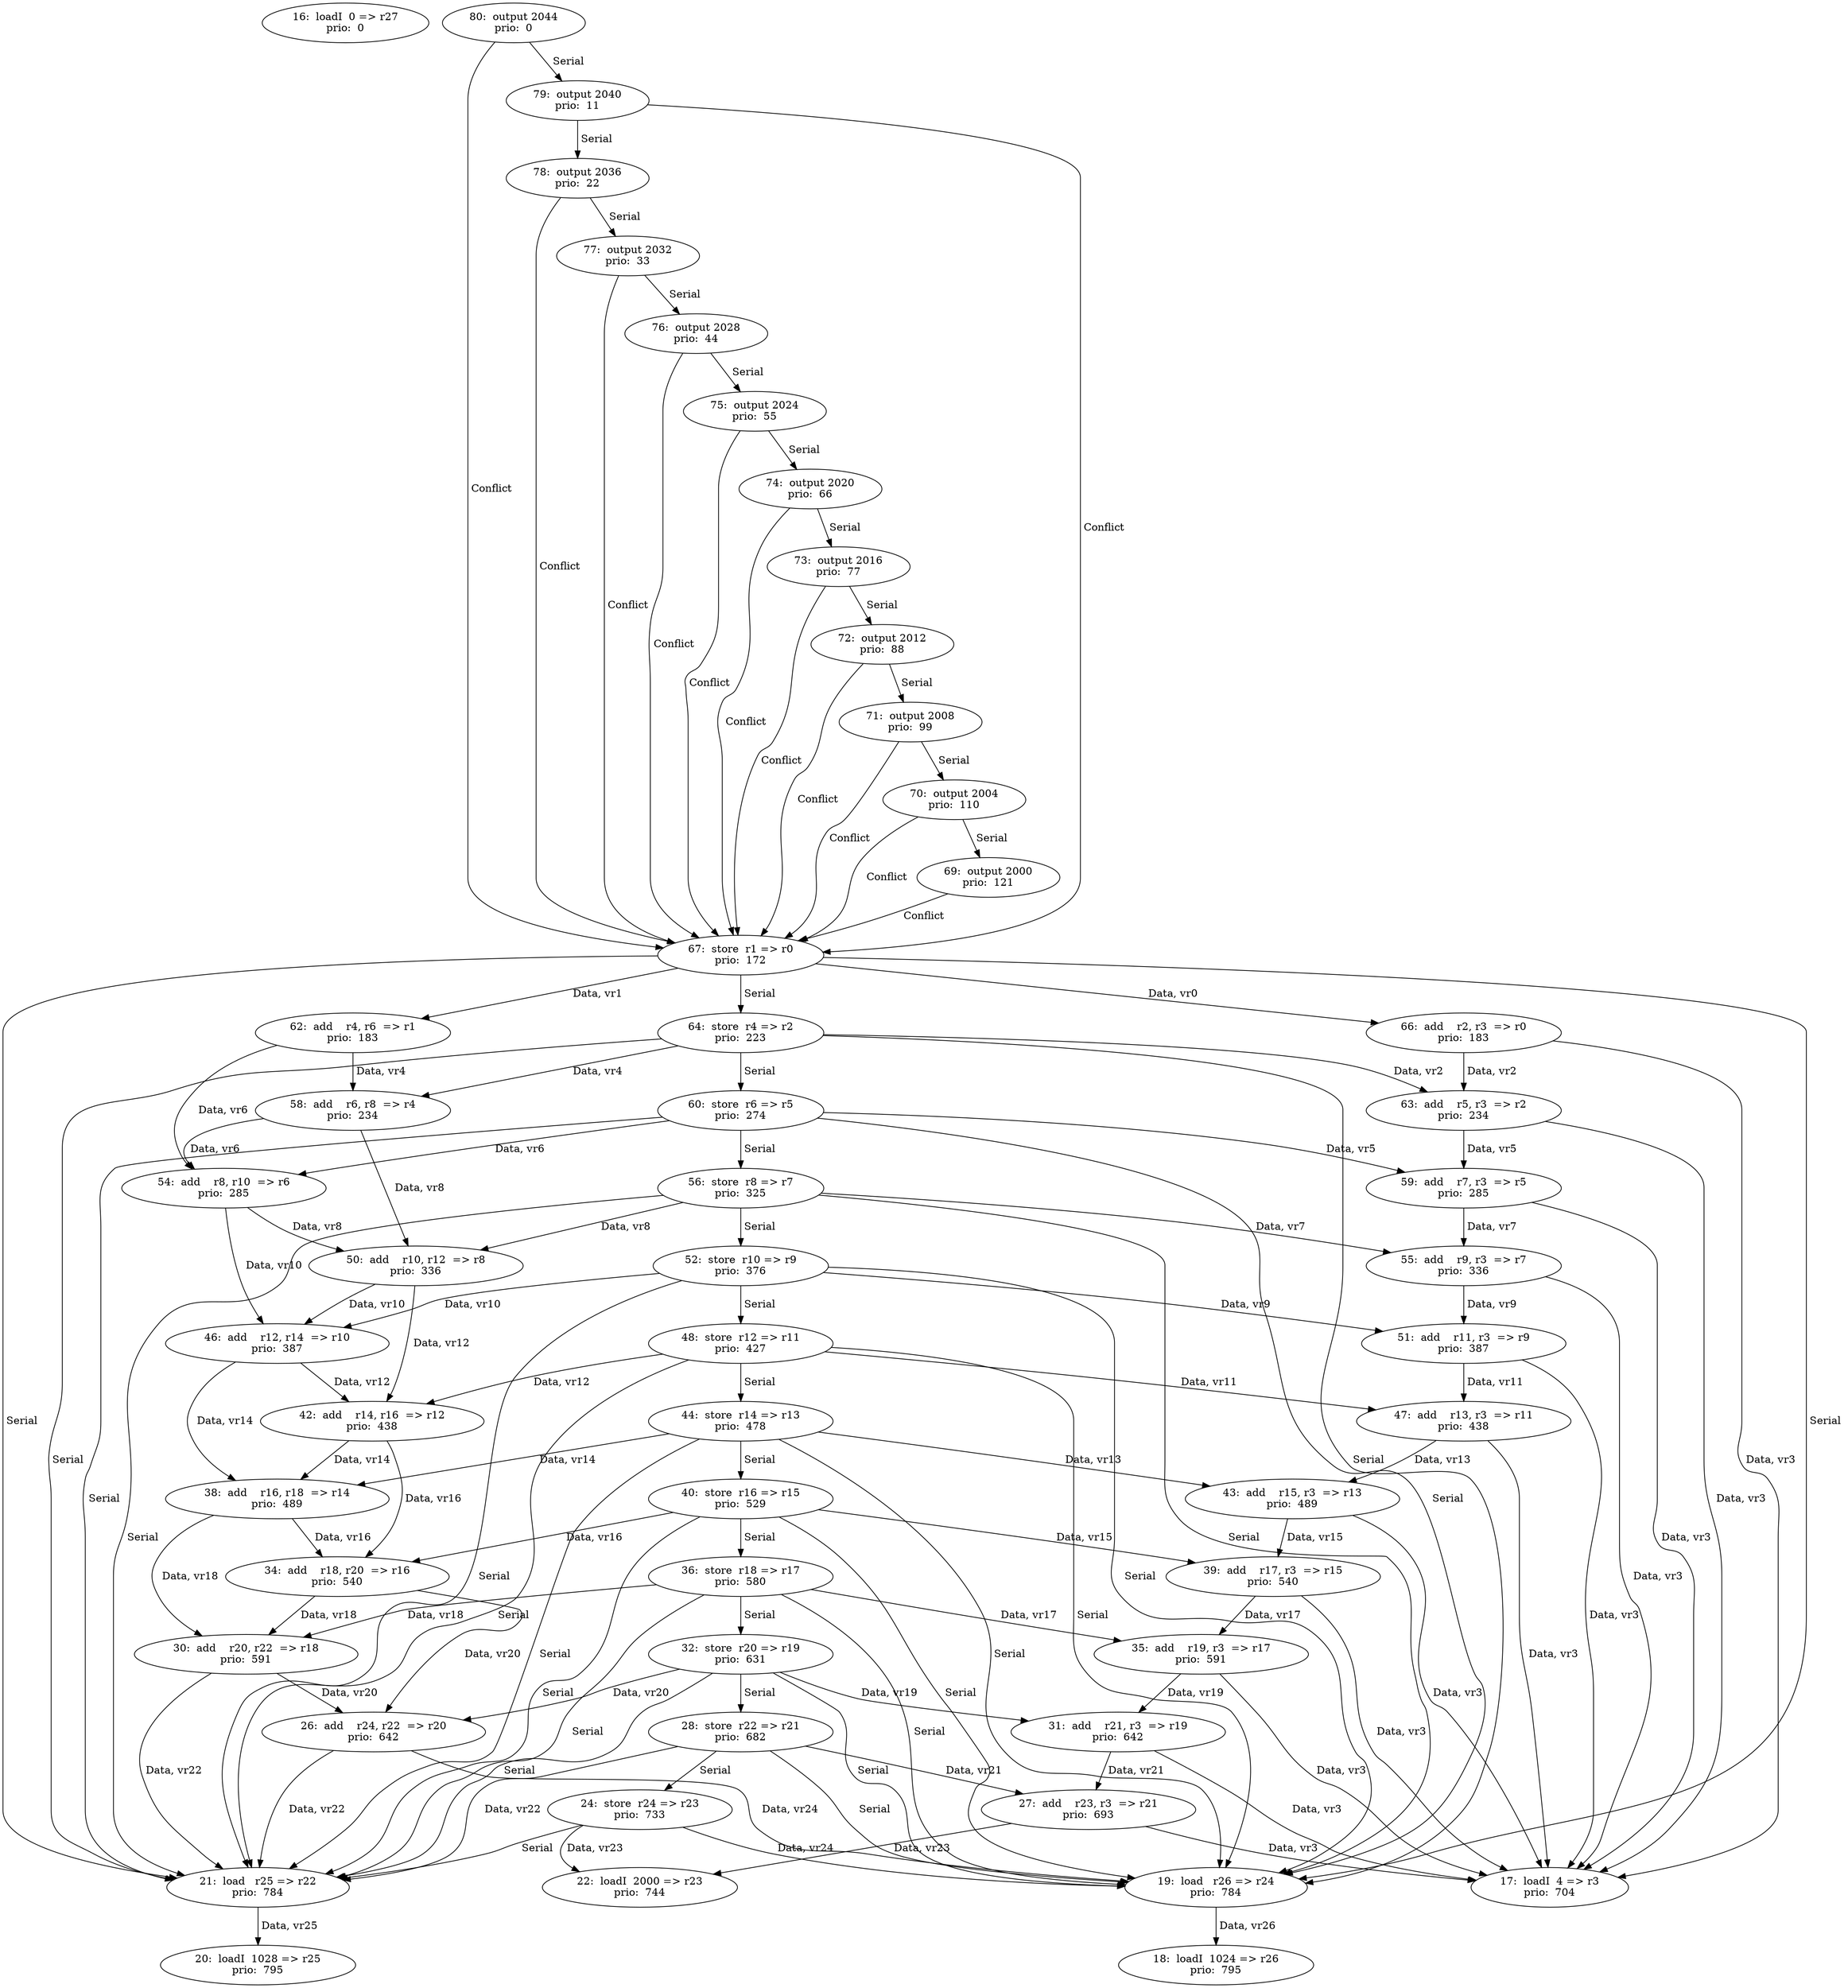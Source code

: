 digraph DG {
  16 [label="16:  loadI  0 => r27
prio:  0"];
  17 [label="17:  loadI  4 => r3
prio:  704"];
  18 [label="18:  loadI  1024 => r26
prio:  795"];
  19 [label="19:  load   r26 => r24
prio:  784"];
  20 [label="20:  loadI  1028 => r25
prio:  795"];
  21 [label="21:  load   r25 => r22
prio:  784"];
  22 [label="22:  loadI  2000 => r23
prio:  744"];
  24 [label="24:  store  r24 => r23
prio:  733"];
  26 [label="26:  add    r24, r22  => r20
prio:  642"];
  27 [label="27:  add    r23, r3  => r21
prio:  693"];
  28 [label="28:  store  r22 => r21
prio:  682"];
  30 [label="30:  add    r20, r22  => r18
prio:  591"];
  31 [label="31:  add    r21, r3  => r19
prio:  642"];
  32 [label="32:  store  r20 => r19
prio:  631"];
  34 [label="34:  add    r18, r20  => r16
prio:  540"];
  35 [label="35:  add    r19, r3  => r17
prio:  591"];
  36 [label="36:  store  r18 => r17
prio:  580"];
  38 [label="38:  add    r16, r18  => r14
prio:  489"];
  39 [label="39:  add    r17, r3  => r15
prio:  540"];
  40 [label="40:  store  r16 => r15
prio:  529"];
  42 [label="42:  add    r14, r16  => r12
prio:  438"];
  43 [label="43:  add    r15, r3  => r13
prio:  489"];
  44 [label="44:  store  r14 => r13
prio:  478"];
  46 [label="46:  add    r12, r14  => r10
prio:  387"];
  47 [label="47:  add    r13, r3  => r11
prio:  438"];
  48 [label="48:  store  r12 => r11
prio:  427"];
  50 [label="50:  add    r10, r12  => r8
prio:  336"];
  51 [label="51:  add    r11, r3  => r9
prio:  387"];
  52 [label="52:  store  r10 => r9
prio:  376"];
  54 [label="54:  add    r8, r10  => r6
prio:  285"];
  55 [label="55:  add    r9, r3  => r7
prio:  336"];
  56 [label="56:  store  r8 => r7
prio:  325"];
  58 [label="58:  add    r6, r8  => r4
prio:  234"];
  59 [label="59:  add    r7, r3  => r5
prio:  285"];
  60 [label="60:  store  r6 => r5
prio:  274"];
  62 [label="62:  add    r4, r6  => r1
prio:  183"];
  63 [label="63:  add    r5, r3  => r2
prio:  234"];
  64 [label="64:  store  r4 => r2
prio:  223"];
  66 [label="66:  add    r2, r3  => r0
prio:  183"];
  67 [label="67:  store  r1 => r0
prio:  172"];
  69 [label="69:  output 2000
prio:  121"];
  70 [label="70:  output 2004
prio:  110"];
  71 [label="71:  output 2008
prio:  99"];
  72 [label="72:  output 2012
prio:  88"];
  73 [label="73:  output 2016
prio:  77"];
  74 [label="74:  output 2020
prio:  66"];
  75 [label="75:  output 2024
prio:  55"];
  76 [label="76:  output 2028
prio:  44"];
  77 [label="77:  output 2032
prio:  33"];
  78 [label="78:  output 2036
prio:  22"];
  79 [label="79:  output 2040
prio:  11"];
  80 [label="80:  output 2044
prio:  0"];
  19 -> 18 [ label=" Data, vr26"];
  21 -> 20 [ label=" Data, vr25"];
  24 -> 19 [ label=" Data, vr24"];
  24 -> 22 [ label=" Data, vr23"];
  24 -> 21[ label=" Serial "];
  26 -> 19 [ label=" Data, vr24"];
  26 -> 21 [ label=" Data, vr22"];
  27 -> 22 [ label=" Data, vr23"];
  27 -> 17 [ label=" Data, vr3"];
  28 -> 21 [ label=" Data, vr22"];
  28 -> 27 [ label=" Data, vr21"];
  28 -> 24[ label=" Serial "];
  28 -> 19[ label=" Serial "];
  30 -> 26 [ label=" Data, vr20"];
  30 -> 21 [ label=" Data, vr22"];
  31 -> 27 [ label=" Data, vr21"];
  31 -> 17 [ label=" Data, vr3"];
  32 -> 26 [ label=" Data, vr20"];
  32 -> 31 [ label=" Data, vr19"];
  32 -> 28[ label=" Serial "];
  32 -> 19[ label=" Serial "];
  32 -> 21[ label=" Serial "];
  34 -> 30 [ label=" Data, vr18"];
  34 -> 26 [ label=" Data, vr20"];
  35 -> 31 [ label=" Data, vr19"];
  35 -> 17 [ label=" Data, vr3"];
  36 -> 30 [ label=" Data, vr18"];
  36 -> 35 [ label=" Data, vr17"];
  36 -> 32[ label=" Serial "];
  36 -> 19[ label=" Serial "];
  36 -> 21[ label=" Serial "];
  38 -> 34 [ label=" Data, vr16"];
  38 -> 30 [ label=" Data, vr18"];
  39 -> 35 [ label=" Data, vr17"];
  39 -> 17 [ label=" Data, vr3"];
  40 -> 34 [ label=" Data, vr16"];
  40 -> 39 [ label=" Data, vr15"];
  40 -> 36[ label=" Serial "];
  40 -> 19[ label=" Serial "];
  40 -> 21[ label=" Serial "];
  42 -> 38 [ label=" Data, vr14"];
  42 -> 34 [ label=" Data, vr16"];
  43 -> 39 [ label=" Data, vr15"];
  43 -> 17 [ label=" Data, vr3"];
  44 -> 38 [ label=" Data, vr14"];
  44 -> 43 [ label=" Data, vr13"];
  44 -> 40[ label=" Serial "];
  44 -> 19[ label=" Serial "];
  44 -> 21[ label=" Serial "];
  46 -> 42 [ label=" Data, vr12"];
  46 -> 38 [ label=" Data, vr14"];
  47 -> 43 [ label=" Data, vr13"];
  47 -> 17 [ label=" Data, vr3"];
  48 -> 42 [ label=" Data, vr12"];
  48 -> 47 [ label=" Data, vr11"];
  48 -> 44[ label=" Serial "];
  48 -> 19[ label=" Serial "];
  48 -> 21[ label=" Serial "];
  50 -> 46 [ label=" Data, vr10"];
  50 -> 42 [ label=" Data, vr12"];
  51 -> 47 [ label=" Data, vr11"];
  51 -> 17 [ label=" Data, vr3"];
  52 -> 46 [ label=" Data, vr10"];
  52 -> 51 [ label=" Data, vr9"];
  52 -> 48[ label=" Serial "];
  52 -> 19[ label=" Serial "];
  52 -> 21[ label=" Serial "];
  54 -> 50 [ label=" Data, vr8"];
  54 -> 46 [ label=" Data, vr10"];
  55 -> 51 [ label=" Data, vr9"];
  55 -> 17 [ label=" Data, vr3"];
  56 -> 50 [ label=" Data, vr8"];
  56 -> 55 [ label=" Data, vr7"];
  56 -> 52[ label=" Serial "];
  56 -> 19[ label=" Serial "];
  56 -> 21[ label=" Serial "];
  58 -> 54 [ label=" Data, vr6"];
  58 -> 50 [ label=" Data, vr8"];
  59 -> 55 [ label=" Data, vr7"];
  59 -> 17 [ label=" Data, vr3"];
  60 -> 54 [ label=" Data, vr6"];
  60 -> 59 [ label=" Data, vr5"];
  60 -> 56[ label=" Serial "];
  60 -> 19[ label=" Serial "];
  60 -> 21[ label=" Serial "];
  62 -> 58 [ label=" Data, vr4"];
  62 -> 54 [ label=" Data, vr6"];
  63 -> 59 [ label=" Data, vr5"];
  63 -> 17 [ label=" Data, vr3"];
  64 -> 58 [ label=" Data, vr4"];
  64 -> 63 [ label=" Data, vr2"];
  64 -> 60[ label=" Serial "];
  64 -> 19[ label=" Serial "];
  64 -> 21[ label=" Serial "];
  66 -> 63 [ label=" Data, vr2"];
  66 -> 17 [ label=" Data, vr3"];
  67 -> 62 [ label=" Data, vr1"];
  67 -> 66 [ label=" Data, vr0"];
  67 -> 64[ label=" Serial "];
  67 -> 19[ label=" Serial "];
  67 -> 21[ label=" Serial "];
  69 -> 67 [ label=" Conflict "];
  70 -> 69[ label=" Serial "];
  70 -> 67 [ label=" Conflict "];
  71 -> 70[ label=" Serial "];
  71 -> 67 [ label=" Conflict "];
  72 -> 71[ label=" Serial "];
  72 -> 67 [ label=" Conflict "];
  73 -> 72[ label=" Serial "];
  73 -> 67 [ label=" Conflict "];
  74 -> 73[ label=" Serial "];
  74 -> 67 [ label=" Conflict "];
  75 -> 74[ label=" Serial "];
  75 -> 67 [ label=" Conflict "];
  76 -> 75[ label=" Serial "];
  76 -> 67 [ label=" Conflict "];
  77 -> 76[ label=" Serial "];
  77 -> 67 [ label=" Conflict "];
  78 -> 77[ label=" Serial "];
  78 -> 67 [ label=" Conflict "];
  79 -> 78[ label=" Serial "];
  79 -> 67 [ label=" Conflict "];
  80 -> 79[ label=" Serial "];
  80 -> 67 [ label=" Conflict "];
}
